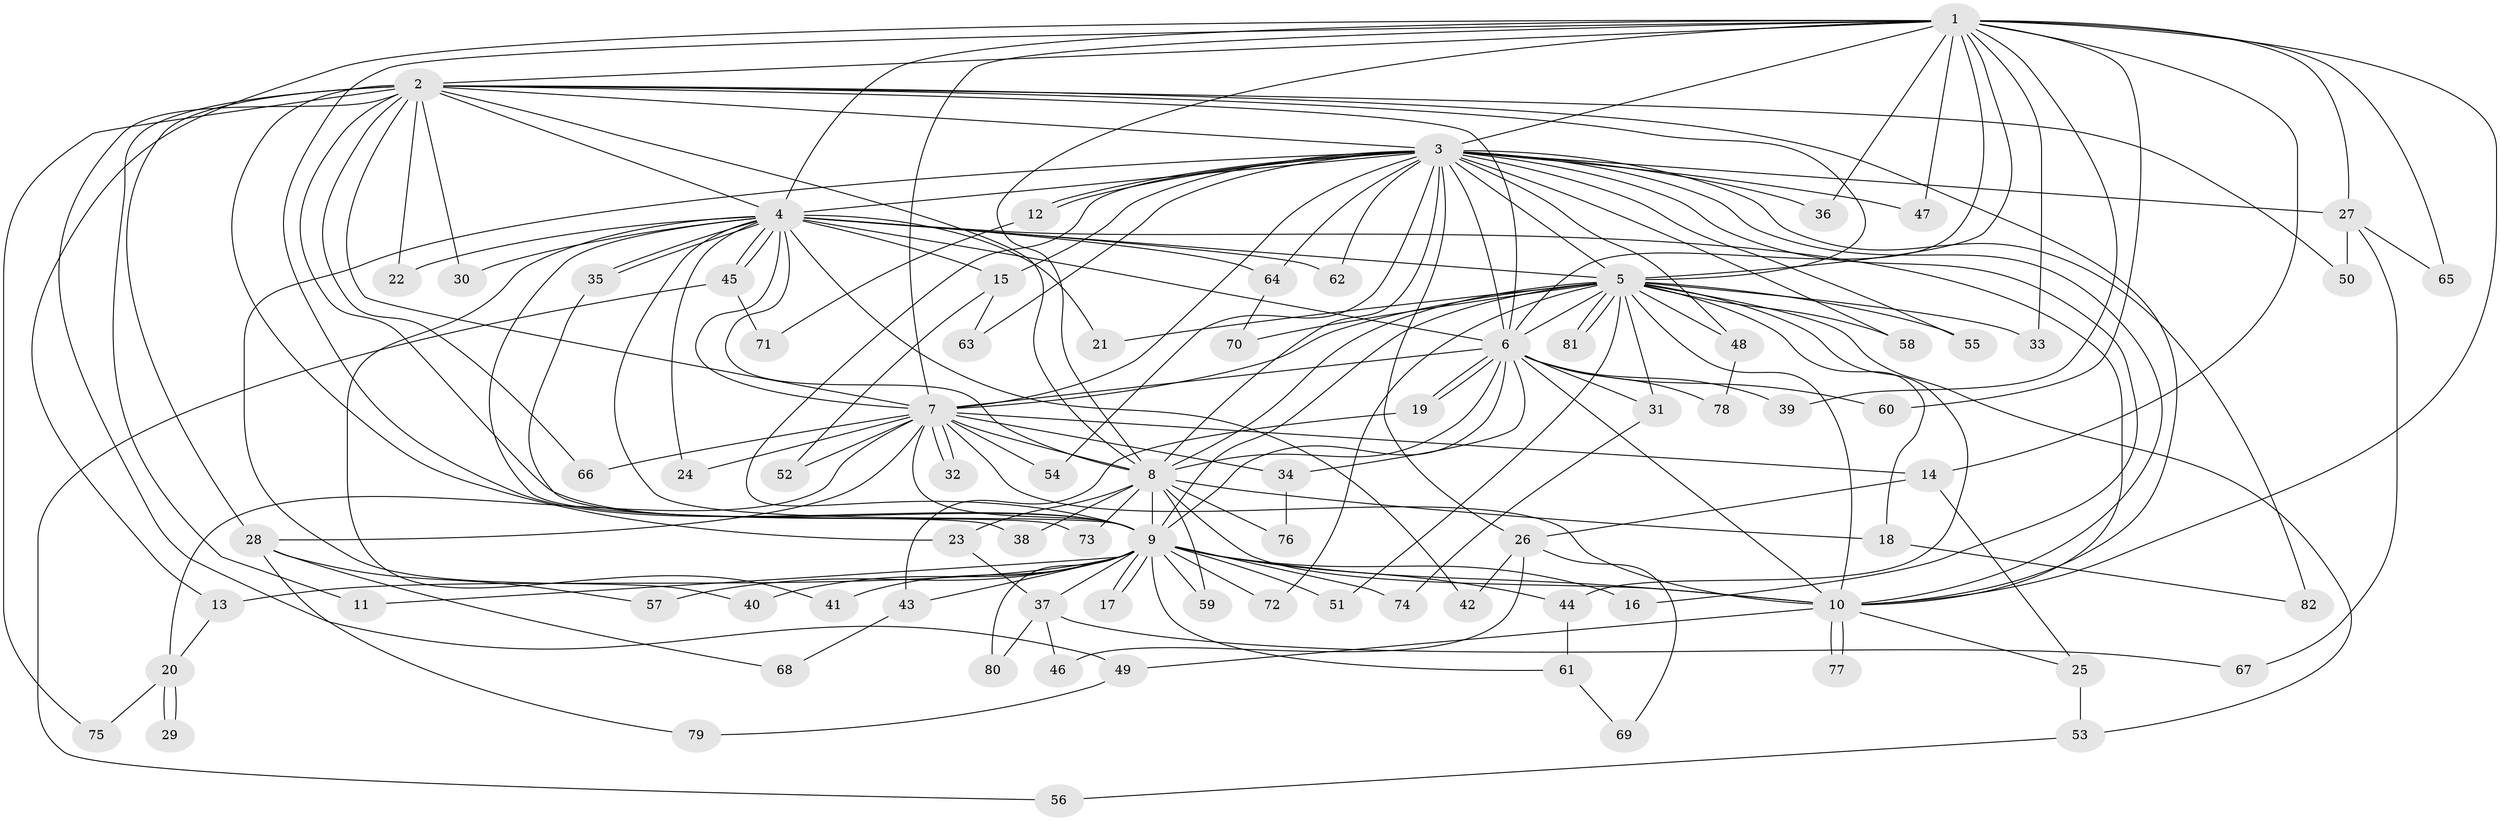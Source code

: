 // Generated by graph-tools (version 1.1) at 2025/10/02/27/25 16:10:57]
// undirected, 82 vertices, 189 edges
graph export_dot {
graph [start="1"]
  node [color=gray90,style=filled];
  1;
  2;
  3;
  4;
  5;
  6;
  7;
  8;
  9;
  10;
  11;
  12;
  13;
  14;
  15;
  16;
  17;
  18;
  19;
  20;
  21;
  22;
  23;
  24;
  25;
  26;
  27;
  28;
  29;
  30;
  31;
  32;
  33;
  34;
  35;
  36;
  37;
  38;
  39;
  40;
  41;
  42;
  43;
  44;
  45;
  46;
  47;
  48;
  49;
  50;
  51;
  52;
  53;
  54;
  55;
  56;
  57;
  58;
  59;
  60;
  61;
  62;
  63;
  64;
  65;
  66;
  67;
  68;
  69;
  70;
  71;
  72;
  73;
  74;
  75;
  76;
  77;
  78;
  79;
  80;
  81;
  82;
  1 -- 2;
  1 -- 3;
  1 -- 4;
  1 -- 5;
  1 -- 6;
  1 -- 7;
  1 -- 8;
  1 -- 9;
  1 -- 10;
  1 -- 13;
  1 -- 14;
  1 -- 27;
  1 -- 33;
  1 -- 36;
  1 -- 39;
  1 -- 47;
  1 -- 60;
  1 -- 65;
  2 -- 3;
  2 -- 4;
  2 -- 5;
  2 -- 6;
  2 -- 7;
  2 -- 8;
  2 -- 9;
  2 -- 10;
  2 -- 11;
  2 -- 22;
  2 -- 23;
  2 -- 28;
  2 -- 30;
  2 -- 49;
  2 -- 50;
  2 -- 66;
  2 -- 75;
  3 -- 4;
  3 -- 5;
  3 -- 6;
  3 -- 7;
  3 -- 8;
  3 -- 9;
  3 -- 10;
  3 -- 12;
  3 -- 12;
  3 -- 15;
  3 -- 16;
  3 -- 26;
  3 -- 27;
  3 -- 36;
  3 -- 40;
  3 -- 47;
  3 -- 48;
  3 -- 54;
  3 -- 55;
  3 -- 58;
  3 -- 62;
  3 -- 63;
  3 -- 64;
  3 -- 82;
  4 -- 5;
  4 -- 6;
  4 -- 7;
  4 -- 8;
  4 -- 9;
  4 -- 10;
  4 -- 15;
  4 -- 21;
  4 -- 22;
  4 -- 24;
  4 -- 30;
  4 -- 35;
  4 -- 35;
  4 -- 38;
  4 -- 41;
  4 -- 42;
  4 -- 45;
  4 -- 45;
  4 -- 62;
  4 -- 64;
  5 -- 6;
  5 -- 7;
  5 -- 8;
  5 -- 9;
  5 -- 10;
  5 -- 18;
  5 -- 21;
  5 -- 31;
  5 -- 33;
  5 -- 44;
  5 -- 48;
  5 -- 51;
  5 -- 53;
  5 -- 55;
  5 -- 58;
  5 -- 70;
  5 -- 72;
  5 -- 81;
  5 -- 81;
  6 -- 7;
  6 -- 8;
  6 -- 9;
  6 -- 10;
  6 -- 19;
  6 -- 19;
  6 -- 31;
  6 -- 34;
  6 -- 39;
  6 -- 60;
  6 -- 78;
  7 -- 8;
  7 -- 9;
  7 -- 10;
  7 -- 14;
  7 -- 20;
  7 -- 24;
  7 -- 28;
  7 -- 32;
  7 -- 32;
  7 -- 34;
  7 -- 52;
  7 -- 54;
  7 -- 66;
  8 -- 9;
  8 -- 10;
  8 -- 18;
  8 -- 23;
  8 -- 38;
  8 -- 59;
  8 -- 73;
  8 -- 76;
  9 -- 10;
  9 -- 11;
  9 -- 13;
  9 -- 16;
  9 -- 17;
  9 -- 17;
  9 -- 37;
  9 -- 40;
  9 -- 41;
  9 -- 43;
  9 -- 44;
  9 -- 51;
  9 -- 57;
  9 -- 59;
  9 -- 61;
  9 -- 72;
  9 -- 74;
  9 -- 80;
  10 -- 25;
  10 -- 49;
  10 -- 77;
  10 -- 77;
  12 -- 71;
  13 -- 20;
  14 -- 25;
  14 -- 26;
  15 -- 52;
  15 -- 63;
  18 -- 82;
  19 -- 43;
  20 -- 29;
  20 -- 29;
  20 -- 75;
  23 -- 37;
  25 -- 53;
  26 -- 42;
  26 -- 46;
  26 -- 69;
  27 -- 50;
  27 -- 65;
  27 -- 67;
  28 -- 57;
  28 -- 68;
  28 -- 79;
  31 -- 74;
  34 -- 76;
  35 -- 73;
  37 -- 46;
  37 -- 67;
  37 -- 80;
  43 -- 68;
  44 -- 61;
  45 -- 56;
  45 -- 71;
  48 -- 78;
  49 -- 79;
  53 -- 56;
  61 -- 69;
  64 -- 70;
}
